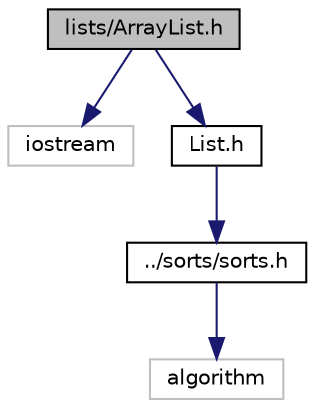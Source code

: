 digraph "lists/ArrayList.h"
{
  edge [fontname="Helvetica",fontsize="10",labelfontname="Helvetica",labelfontsize="10"];
  node [fontname="Helvetica",fontsize="10",shape=record];
  Node0 [label="lists/ArrayList.h",height=0.2,width=0.4,color="black", fillcolor="grey75", style="filled", fontcolor="black"];
  Node0 -> Node1 [color="midnightblue",fontsize="10",style="solid",fontname="Helvetica"];
  Node1 [label="iostream",height=0.2,width=0.4,color="grey75", fillcolor="white", style="filled"];
  Node0 -> Node2 [color="midnightblue",fontsize="10",style="solid",fontname="Helvetica"];
  Node2 [label="List.h",height=0.2,width=0.4,color="black", fillcolor="white", style="filled",URL="$List_8h.html"];
  Node2 -> Node3 [color="midnightblue",fontsize="10",style="solid",fontname="Helvetica"];
  Node3 [label="../sorts/sorts.h",height=0.2,width=0.4,color="black", fillcolor="white", style="filled",URL="$sorts_8h.html"];
  Node3 -> Node4 [color="midnightblue",fontsize="10",style="solid",fontname="Helvetica"];
  Node4 [label="algorithm",height=0.2,width=0.4,color="grey75", fillcolor="white", style="filled"];
}
